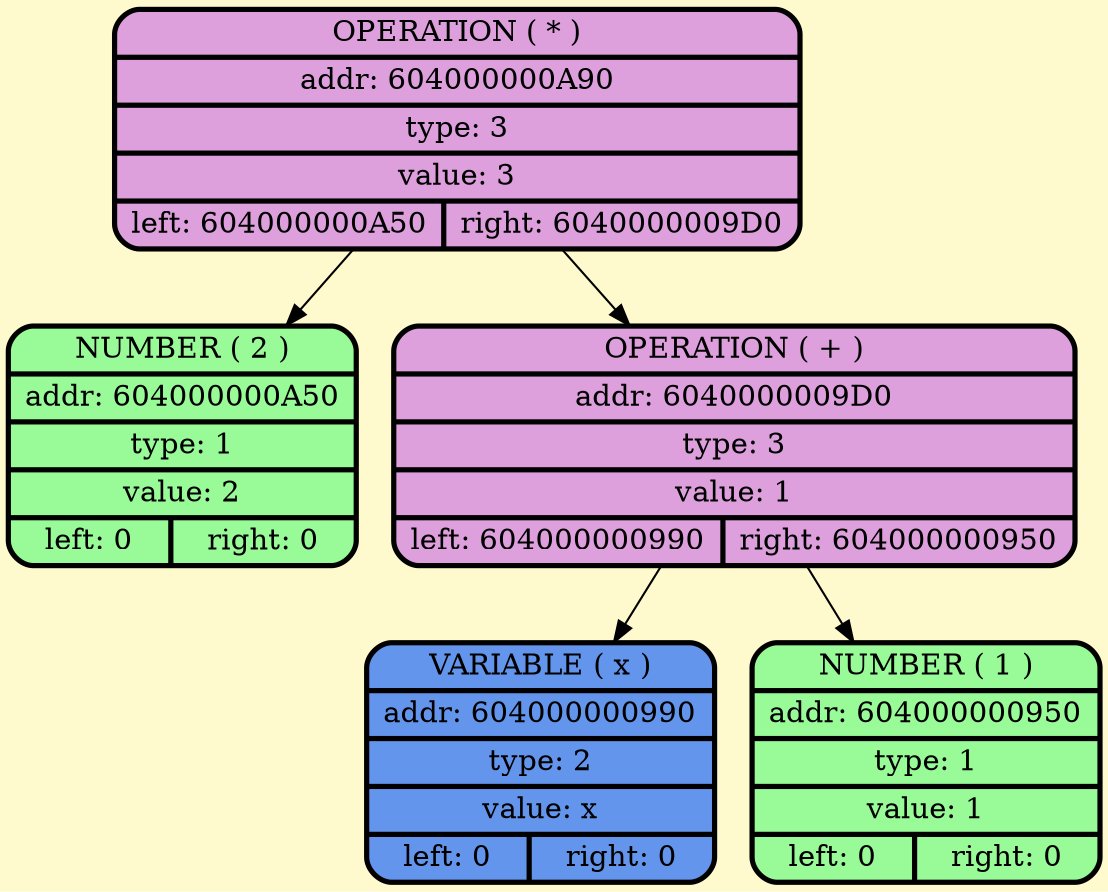 digraph G {
    node [style=filled, fontcolor=darkblue, fillcolor=peachpuff, color="#252A34", penwidth=2.5];
    bgcolor="lemonchiffon";

node_0x604000000a90 [shape=Mrecord; style = filled; fillcolor=plum; color = "#000000"; fontcolor = "#000000";label=" {OPERATION ( * ) | addr: 604000000A90 | type: 3 | value: 3 | {left: 604000000A50 | right: 6040000009D0}} "];
    node_0x604000000a50 [shape=Mrecord; style = filled; fillcolor = palegreen; color = "#000000"; fontcolor = "#000000";  label="  {NUMBER ( 2 )| addr: 604000000A50 | type: 1| value: 2 | {left: 0 | right: 0}} "];
node_0x6040000009d0 [shape=Mrecord; style = filled; fillcolor=plum; color = "#000000"; fontcolor = "#000000";label=" {OPERATION ( + ) | addr: 6040000009D0 | type: 3 | value: 1 | {left: 604000000990 | right: 604000000950}} "];
    node_0x604000000990 [shape=Mrecord; style = filled; fillcolor = cornflowerblue; color = "#000000"; fontcolor = "#000000";  label="  {VARIABLE ( x )| addr: 604000000990 | type: 2| value: x | {left: 0 | right: 0}} "];
    node_0x604000000950 [shape=Mrecord; style = filled; fillcolor = palegreen; color = "#000000"; fontcolor = "#000000";  label="  {NUMBER ( 1 )| addr: 604000000950 | type: 1| value: 1 | {left: 0 | right: 0}} "];
    node_0x604000000a90 -> node_0x604000000a50;
    node_0x604000000a90 -> node_0x6040000009d0;
    node_0x6040000009d0 -> node_0x604000000990;
    node_0x6040000009d0 -> node_0x604000000950;
}

